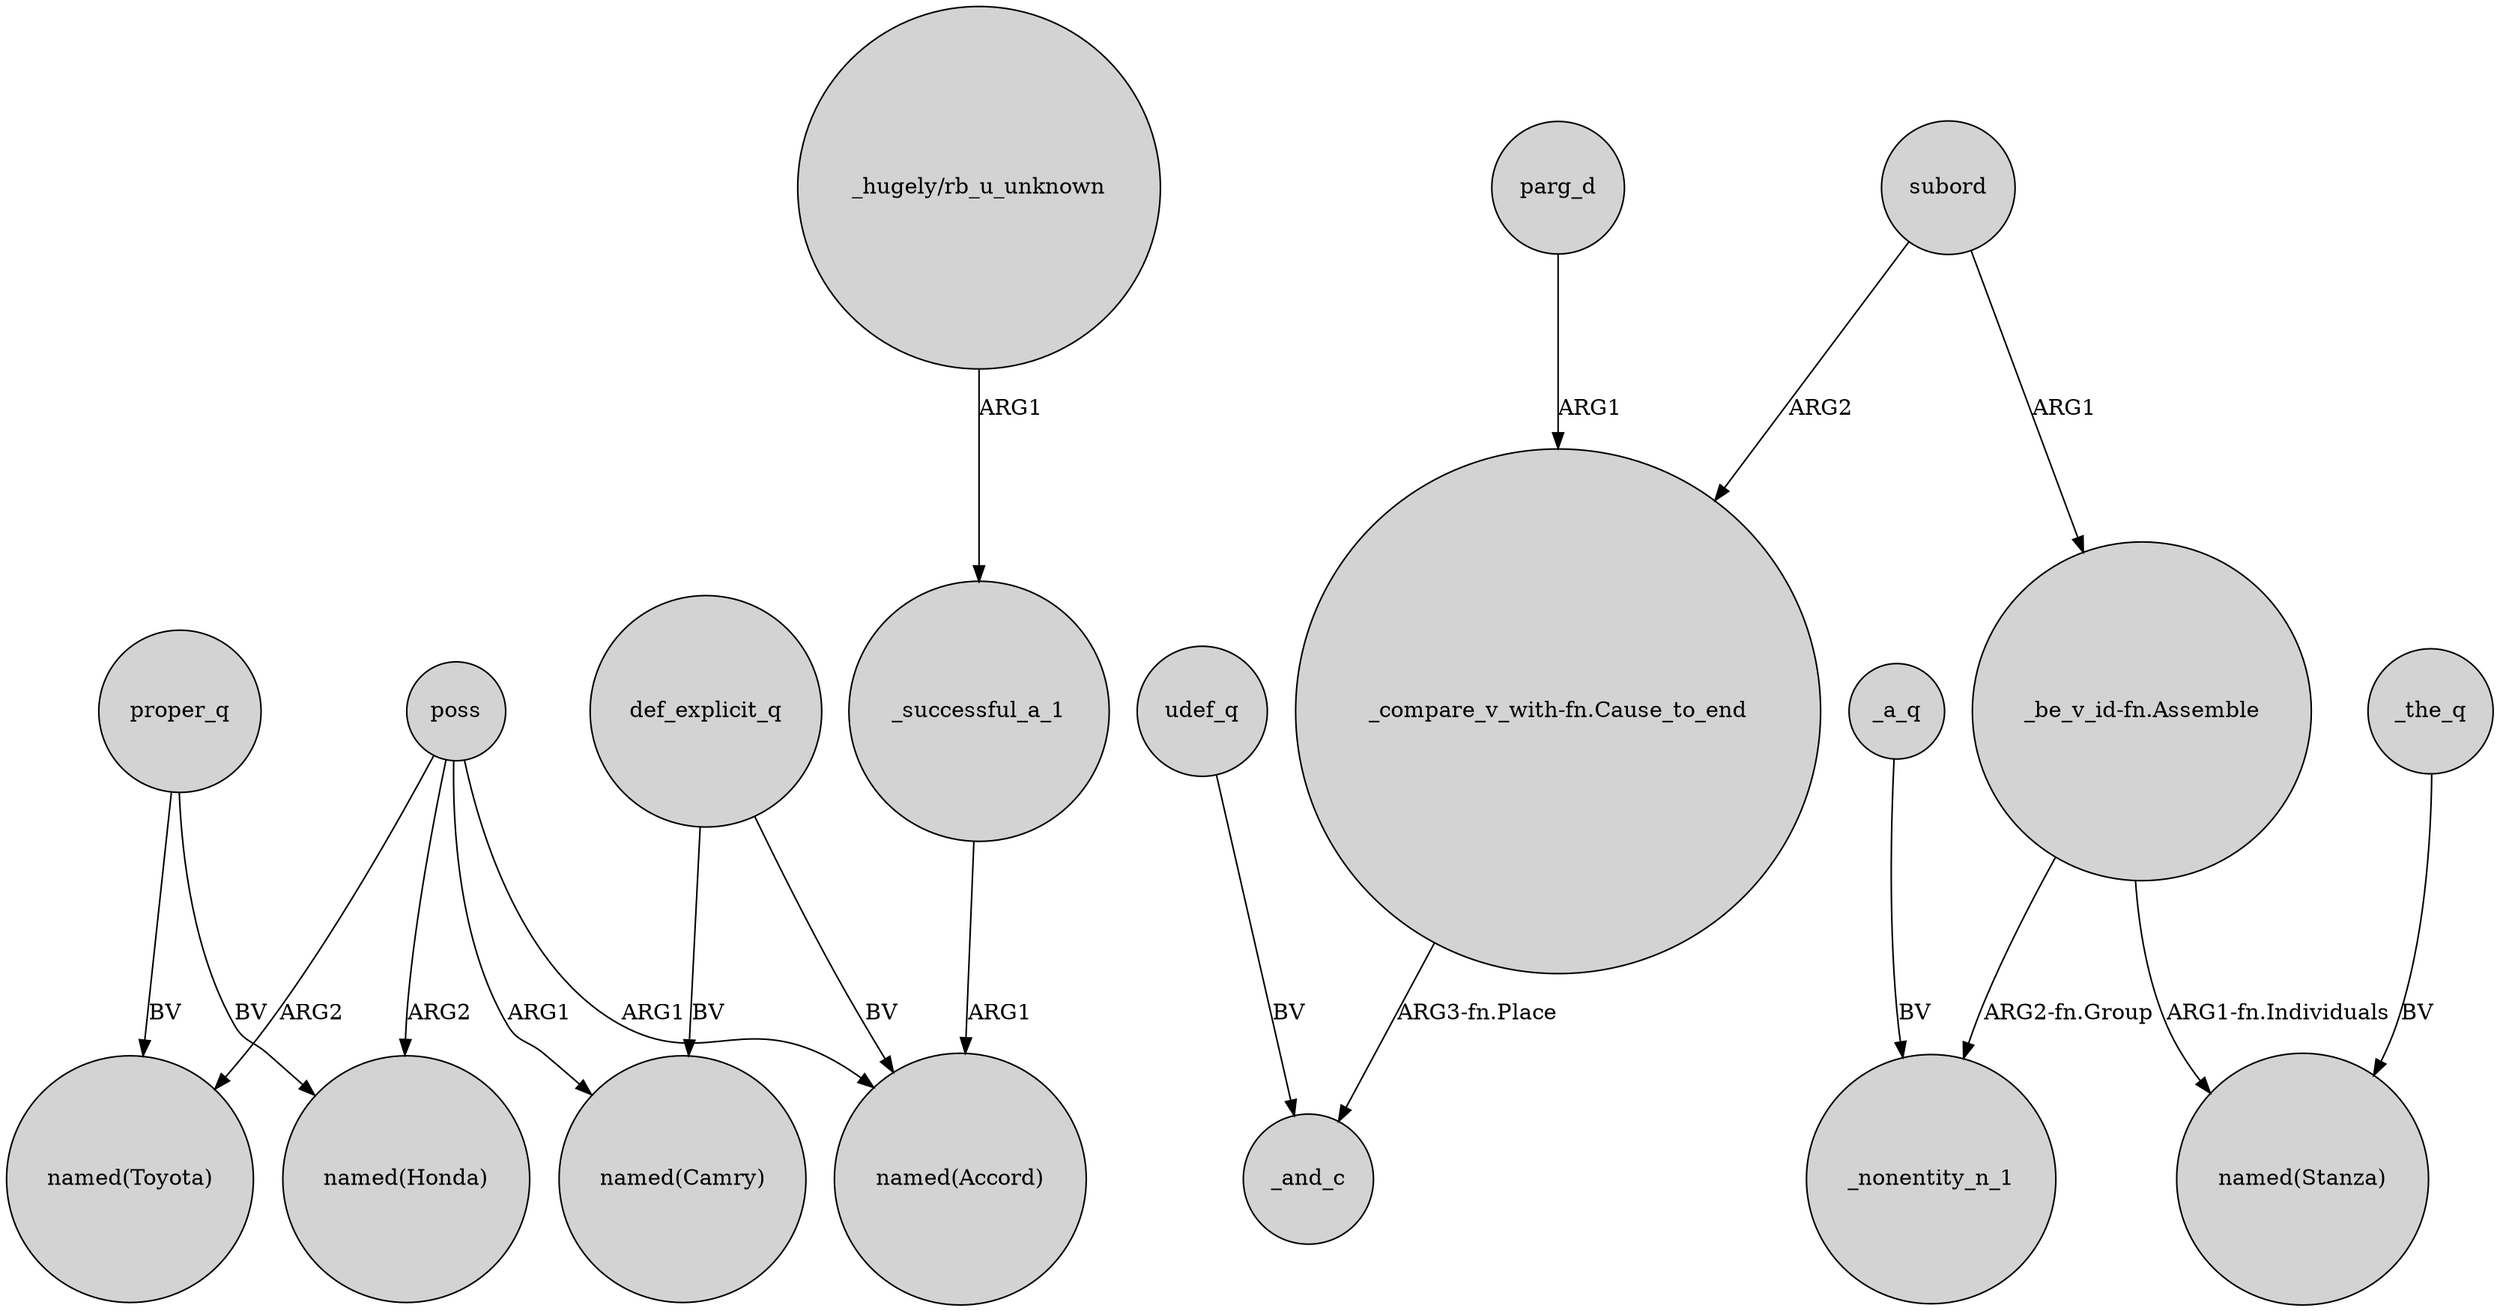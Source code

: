 digraph {
	node [shape=circle style=filled]
	poss -> "named(Honda)" [label=ARG2]
	poss -> "named(Camry)" [label=ARG1]
	"_compare_v_with-fn.Cause_to_end" -> _and_c [label="ARG3-fn.Place"]
	def_explicit_q -> "named(Accord)" [label=BV]
	parg_d -> "_compare_v_with-fn.Cause_to_end" [label=ARG1]
	udef_q -> _and_c [label=BV]
	subord -> "_be_v_id-fn.Assemble" [label=ARG1]
	_the_q -> "named(Stanza)" [label=BV]
	"_be_v_id-fn.Assemble" -> "named(Stanza)" [label="ARG1-fn.Individuals"]
	poss -> "named(Accord)" [label=ARG1]
	def_explicit_q -> "named(Camry)" [label=BV]
	"_hugely/rb_u_unknown" -> _successful_a_1 [label=ARG1]
	proper_q -> "named(Honda)" [label=BV]
	subord -> "_compare_v_with-fn.Cause_to_end" [label=ARG2]
	poss -> "named(Toyota)" [label=ARG2]
	"_be_v_id-fn.Assemble" -> _nonentity_n_1 [label="ARG2-fn.Group"]
	_successful_a_1 -> "named(Accord)" [label=ARG1]
	proper_q -> "named(Toyota)" [label=BV]
	_a_q -> _nonentity_n_1 [label=BV]
}
